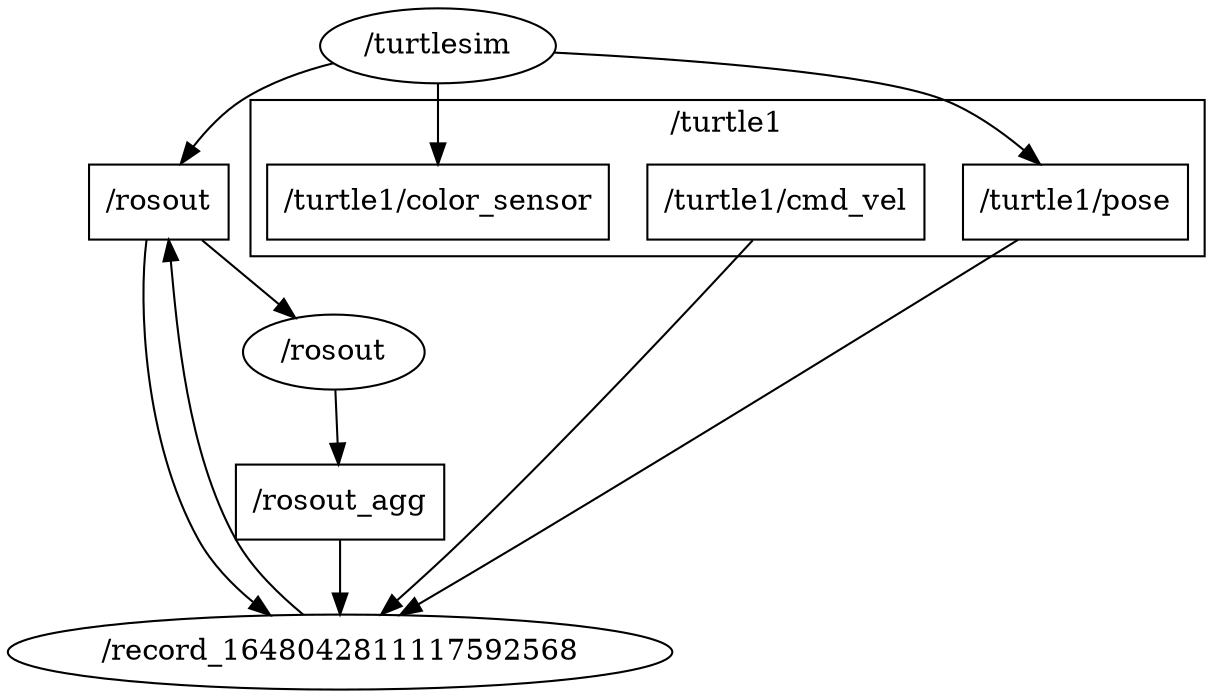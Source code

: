 digraph "./bagfiles/ros1/turtlesim/turtlesim" {
	"/rosout" [label="/rosout" shape=rectangle]
	"/rosout_agg" [label="/rosout_agg" shape=rectangle]
	"/turtle1/cmd_vel" [label="/turtle1/cmd_vel" shape=rectangle]
	"/turtle1/color_sensor" [label="/turtle1/color_sensor" shape=rectangle]
	"/turtle1/pose" [label="/turtle1/pose" shape=rectangle]
	subgraph cluster_turtle1 {
		"/turtle1/cmd_vel" [label="/turtle1/cmd_vel" shape=rectangle]
		"/turtle1/color_sensor" [label="/turtle1/color_sensor" shape=rectangle]
		"/turtle1/pose" [label="/turtle1/pose" shape=rectangle]
		label="/turtle1"
	}
	subgraph cluster_turtle1 {
		"/turtle1/cmd_vel" [label="/turtle1/cmd_vel" shape=rectangle]
		"/turtle1/color_sensor" [label="/turtle1/color_sensor" shape=rectangle]
		"/turtle1/pose" [label="/turtle1/pose" shape=rectangle]
		label="/turtle1"
	}
	subgraph cluster_turtle1 {
		"/turtle1/cmd_vel" [label="/turtle1/cmd_vel" shape=rectangle]
		"/turtle1/color_sensor" [label="/turtle1/color_sensor" shape=rectangle]
		"/turtle1/pose" [label="/turtle1/pose" shape=rectangle]
		label="/turtle1"
	}
	"/record_1648042811117592568" [label="/record_1648042811117592568" shape=oval]
	"/turtlesim" [label="/turtlesim" shape=oval]
	"/record_1648042811117592568" -> "/rosout"
	"/turtlesim" -> "/turtle1/pose"
	"/turtlesim" -> "/rosout"
	"/turtlesim" -> "/turtle1/color_sensor"
	"/rosout" -> "/record_1648042811117592568"
	"/rosout_agg" -> "/record_1648042811117592568"
	"/turtle1/pose" -> "/record_1648042811117592568"
	"/turtle1/cmd_vel" -> "/record_1648042811117592568"
	"/fixed node" [label="/rosout" shape=oval]
	"/rosout" -> "/fixed node"
	"/fixed node" -> "/rosout_agg"
}
